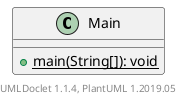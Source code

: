 @startuml

    class Main [[Main.html]] {
        {static} +main(String[]): void
    }


    center footer UMLDoclet 1.1.4, PlantUML 1.2019.05
@enduml
